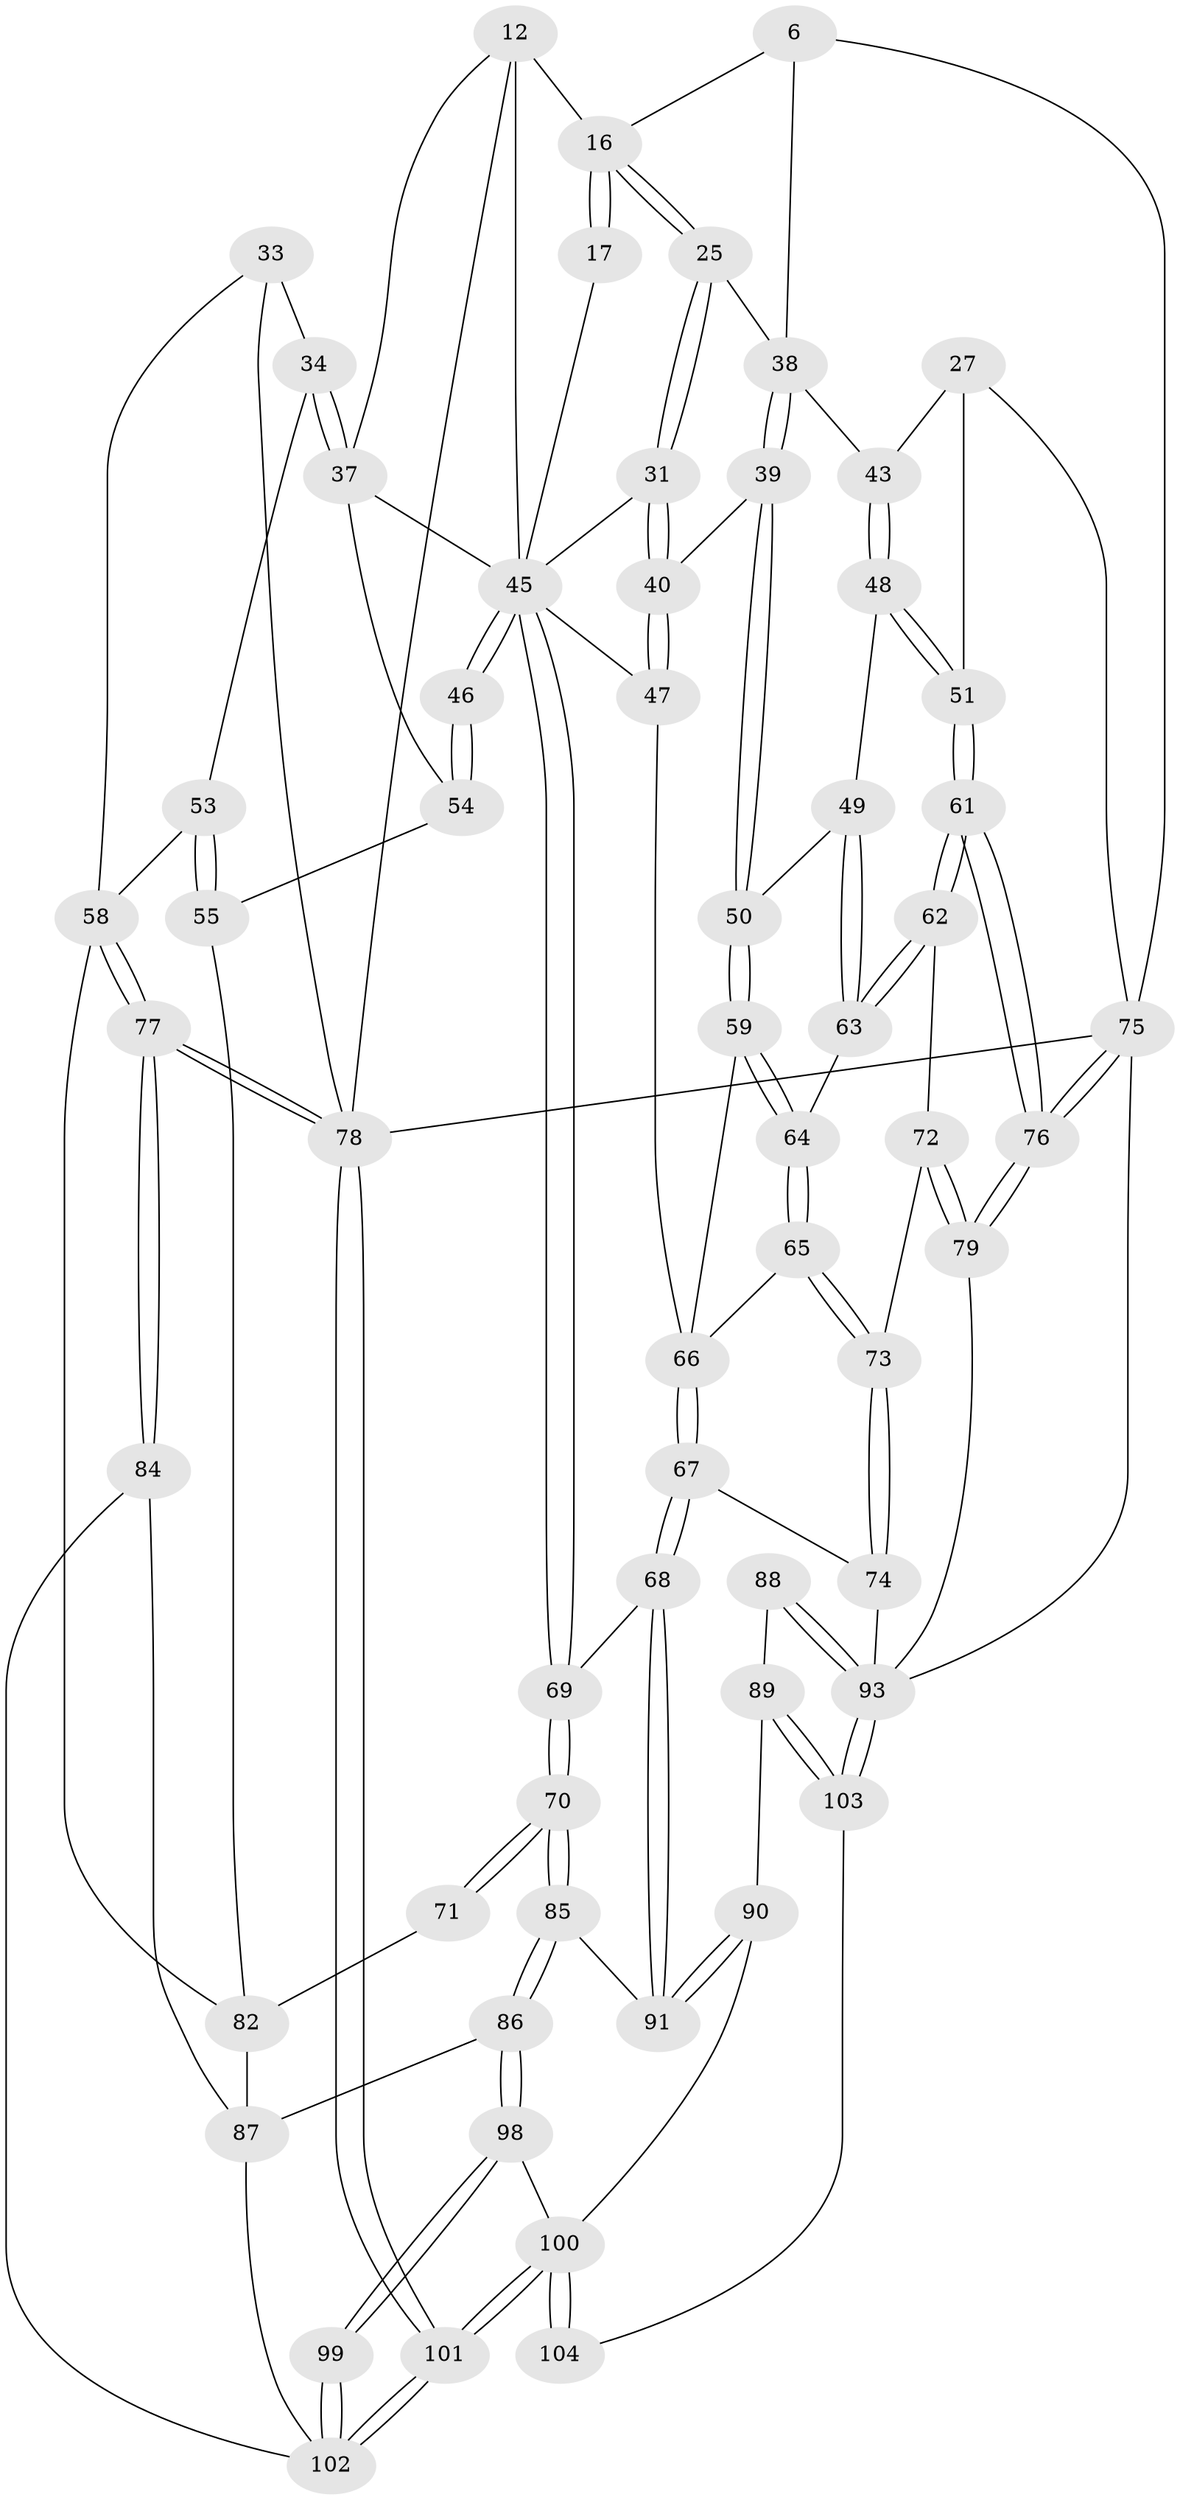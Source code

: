 // original degree distribution, {3: 0.038461538461538464, 6: 0.22115384615384615, 4: 0.20192307692307693, 5: 0.5384615384615384}
// Generated by graph-tools (version 1.1) at 2025/04/03/04/25 22:04:30]
// undirected, 62 vertices, 148 edges
graph export_dot {
graph [start="1"]
  node [color=gray90,style=filled];
  6 [pos="+0.8080811497837348+0.11347145611956455"];
  12 [pos="+0.27372759990765444+0",super="+4+11"];
  16 [pos="+0.6197535990706328+0.19406085044664864",super="+7+8+9"];
  17 [pos="+0.5961965512199088+0.17801041868687378"];
  25 [pos="+0.6271028358309305+0.23213725094043014"];
  27 [pos="+1+0.03619358152736816"];
  31 [pos="+0.5661255330571058+0.2876505089756659"];
  33 [pos="+0+0.3541547401013601",super="+15"];
  34 [pos="+0.18498659595253533+0.3034561607637499",super="+21+22+14"];
  37 [pos="+0.3004591058766594+0.3549687826182648",super="+19+20"];
  38 [pos="+0.7059768861739336+0.3248411937647625",super="+24+23"];
  39 [pos="+0.6763634712930539+0.4143538881812838"];
  40 [pos="+0.6618214926226242+0.4140869600475835"];
  43 [pos="+0.8703962573716004+0.2971503335790226",super="+26"];
  45 [pos="+0.41420246057812315+0.5304197797314801",super="+44+32+29+28+30"];
  46 [pos="+0.338108574619294+0.47236222191702426",super="+41"];
  47 [pos="+0.5298087621458317+0.49738505689266455"];
  48 [pos="+0.8671089486742676+0.39870308800838955"];
  49 [pos="+0.8570696691363989+0.42256838620430376"];
  50 [pos="+0.7433092080614687+0.45815038751618603"];
  51 [pos="+1+0.4501826622724424"];
  53 [pos="+0.076877481298145+0.37792720382814177",super="+35"];
  54 [pos="+0.2505242098988836+0.5076414859038597",super="+52"];
  55 [pos="+0.20058641079996686+0.5379563493050035"];
  58 [pos="+0+0.4993038294050003",super="+36"];
  59 [pos="+0.722809541031551+0.5234544345213844"];
  61 [pos="+1+0.619847002746366"];
  62 [pos="+0.9195589412689102+0.5546073392050517"];
  63 [pos="+0.8996870290883126+0.5264862640155774"];
  64 [pos="+0.74370283672625+0.5832633815801018"];
  65 [pos="+0.7434232053819383+0.6074220143175273"];
  66 [pos="+0.6375120406218391+0.6182932018482631",super="+60"];
  67 [pos="+0.5848209688101883+0.7478186661441815"];
  68 [pos="+0.5643853804757976+0.7573635797546944"];
  69 [pos="+0.41918333005224223+0.5902115943803236"];
  70 [pos="+0.2636447024425436+0.7870960086685374"];
  71 [pos="+0.18261718905369487+0.7382758410060363"];
  72 [pos="+0.8765147661393438+0.620545826287043"];
  73 [pos="+0.7650594426128109+0.6519004015979541"];
  74 [pos="+0.7436767818044696+0.7384259060755096"];
  75 [pos="+1+1",super="+2"];
  76 [pos="+1+0.7700399144549522"];
  77 [pos="+0+1"];
  78 [pos="+0+1",super="+3"];
  79 [pos="+0.9072619509105673+0.7563487824461279"];
  82 [pos="+0.08521181608975412+0.7794787944988757",super="+57+56"];
  84 [pos="+0+0.8919602934915388"];
  85 [pos="+0.2663377512562988+0.7952283645239853"];
  86 [pos="+0.267042932814285+0.8284120362499696"];
  87 [pos="+0.11933242556586643+0.877331895058098",super="+83"];
  88 [pos="+0.7067248362062135+0.9133573699408505"];
  89 [pos="+0.5912030313178235+0.9066692942849129"];
  90 [pos="+0.5508138393579788+0.8390888558881374"];
  91 [pos="+0.5497721060887389+0.8091124183383428"];
  93 [pos="+1+1",super="+92+81"];
  98 [pos="+0.2708309955846165+0.8505395420731814"];
  99 [pos="+0.1886851237543731+0.9751656865458086"];
  100 [pos="+0.2457797350539928+1",super="+97+96"];
  101 [pos="+0.17887396078035978+1"];
  102 [pos="+0.179453560002396+1",super="+95+94"];
  103 [pos="+0.5524741137760142+1"];
  104 [pos="+0.4468640398967224+1"];
  6 -- 75;
  6 -- 16;
  6 -- 38;
  12 -- 78;
  12 -- 16 [weight=2];
  12 -- 45 [weight=2];
  12 -- 37;
  16 -- 17 [weight=2];
  16 -- 17;
  16 -- 25;
  16 -- 25;
  17 -- 45;
  25 -- 31;
  25 -- 31;
  25 -- 38;
  27 -- 51;
  27 -- 75;
  27 -- 43;
  31 -- 40;
  31 -- 40;
  31 -- 45;
  33 -- 34 [weight=2];
  33 -- 78;
  33 -- 58;
  34 -- 37 [weight=3];
  34 -- 37;
  34 -- 53;
  37 -- 45;
  37 -- 54;
  38 -- 39;
  38 -- 39;
  38 -- 43 [weight=2];
  39 -- 40;
  39 -- 50;
  39 -- 50;
  40 -- 47;
  40 -- 47;
  43 -- 48;
  43 -- 48;
  45 -- 46 [weight=2];
  45 -- 46;
  45 -- 69;
  45 -- 69;
  45 -- 47;
  46 -- 54 [weight=2];
  46 -- 54;
  47 -- 66;
  48 -- 49;
  48 -- 51;
  48 -- 51;
  49 -- 50;
  49 -- 63;
  49 -- 63;
  50 -- 59;
  50 -- 59;
  51 -- 61;
  51 -- 61;
  53 -- 55;
  53 -- 55;
  53 -- 58;
  54 -- 55;
  55 -- 82;
  58 -- 77;
  58 -- 77;
  58 -- 82;
  59 -- 64;
  59 -- 64;
  59 -- 66;
  61 -- 62;
  61 -- 62;
  61 -- 76;
  61 -- 76;
  62 -- 63;
  62 -- 63;
  62 -- 72;
  63 -- 64;
  64 -- 65;
  64 -- 65;
  65 -- 66;
  65 -- 73;
  65 -- 73;
  66 -- 67;
  66 -- 67;
  67 -- 68;
  67 -- 68;
  67 -- 74;
  68 -- 69;
  68 -- 91;
  68 -- 91;
  69 -- 70;
  69 -- 70;
  70 -- 71;
  70 -- 71;
  70 -- 85;
  70 -- 85;
  71 -- 82 [weight=2];
  72 -- 73;
  72 -- 79;
  72 -- 79;
  73 -- 74;
  73 -- 74;
  74 -- 93;
  75 -- 76;
  75 -- 76;
  75 -- 78 [weight=2];
  75 -- 93;
  76 -- 79;
  76 -- 79;
  77 -- 78;
  77 -- 78;
  77 -- 84;
  77 -- 84;
  78 -- 101;
  78 -- 101;
  79 -- 93;
  82 -- 87;
  84 -- 102;
  84 -- 87;
  85 -- 86;
  85 -- 86;
  85 -- 91;
  86 -- 87;
  86 -- 98;
  86 -- 98;
  87 -- 102;
  88 -- 89;
  88 -- 93 [weight=2];
  88 -- 93;
  89 -- 90;
  89 -- 103;
  89 -- 103;
  90 -- 91;
  90 -- 91;
  90 -- 100;
  93 -- 103;
  93 -- 103;
  98 -- 99;
  98 -- 99;
  98 -- 100;
  99 -- 102 [weight=2];
  99 -- 102;
  100 -- 101;
  100 -- 101;
  100 -- 104 [weight=2];
  100 -- 104;
  101 -- 102;
  101 -- 102;
  103 -- 104;
}

